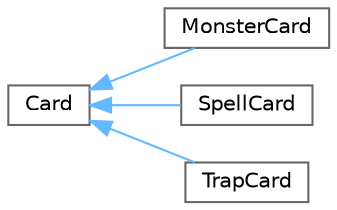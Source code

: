 digraph "Graphical Class Hierarchy"
{
 // LATEX_PDF_SIZE
  bgcolor="transparent";
  edge [fontname=Helvetica,fontsize=10,labelfontname=Helvetica,labelfontsize=10];
  node [fontname=Helvetica,fontsize=10,shape=box,height=0.2,width=0.4];
  rankdir="LR";
  Node0 [id="Node000000",label="Card",height=0.2,width=0.4,color="grey40", fillcolor="white", style="filled",URL="$class_card.html",tooltip="Abstract Card Class."];
  Node0 -> Node1 [id="edge1_Node000000_Node000001",dir="back",color="steelblue1",style="solid",tooltip=" "];
  Node1 [id="Node000001",label="MonsterCard",height=0.2,width=0.4,color="grey40", fillcolor="white", style="filled",URL="$class_monster_card.html",tooltip="A class representing a MonsterCard."];
  Node0 -> Node2 [id="edge2_Node000000_Node000002",dir="back",color="steelblue1",style="solid",tooltip=" "];
  Node2 [id="Node000002",label="SpellCard",height=0.2,width=0.4,color="grey40", fillcolor="white", style="filled",URL="$class_spell_card.html",tooltip="A class representing a spell card."];
  Node0 -> Node3 [id="edge3_Node000000_Node000003",dir="back",color="steelblue1",style="solid",tooltip=" "];
  Node3 [id="Node000003",label="TrapCard",height=0.2,width=0.4,color="grey40", fillcolor="white", style="filled",URL="$class_trap_card.html",tooltip="A class representing a trap card."];
}
